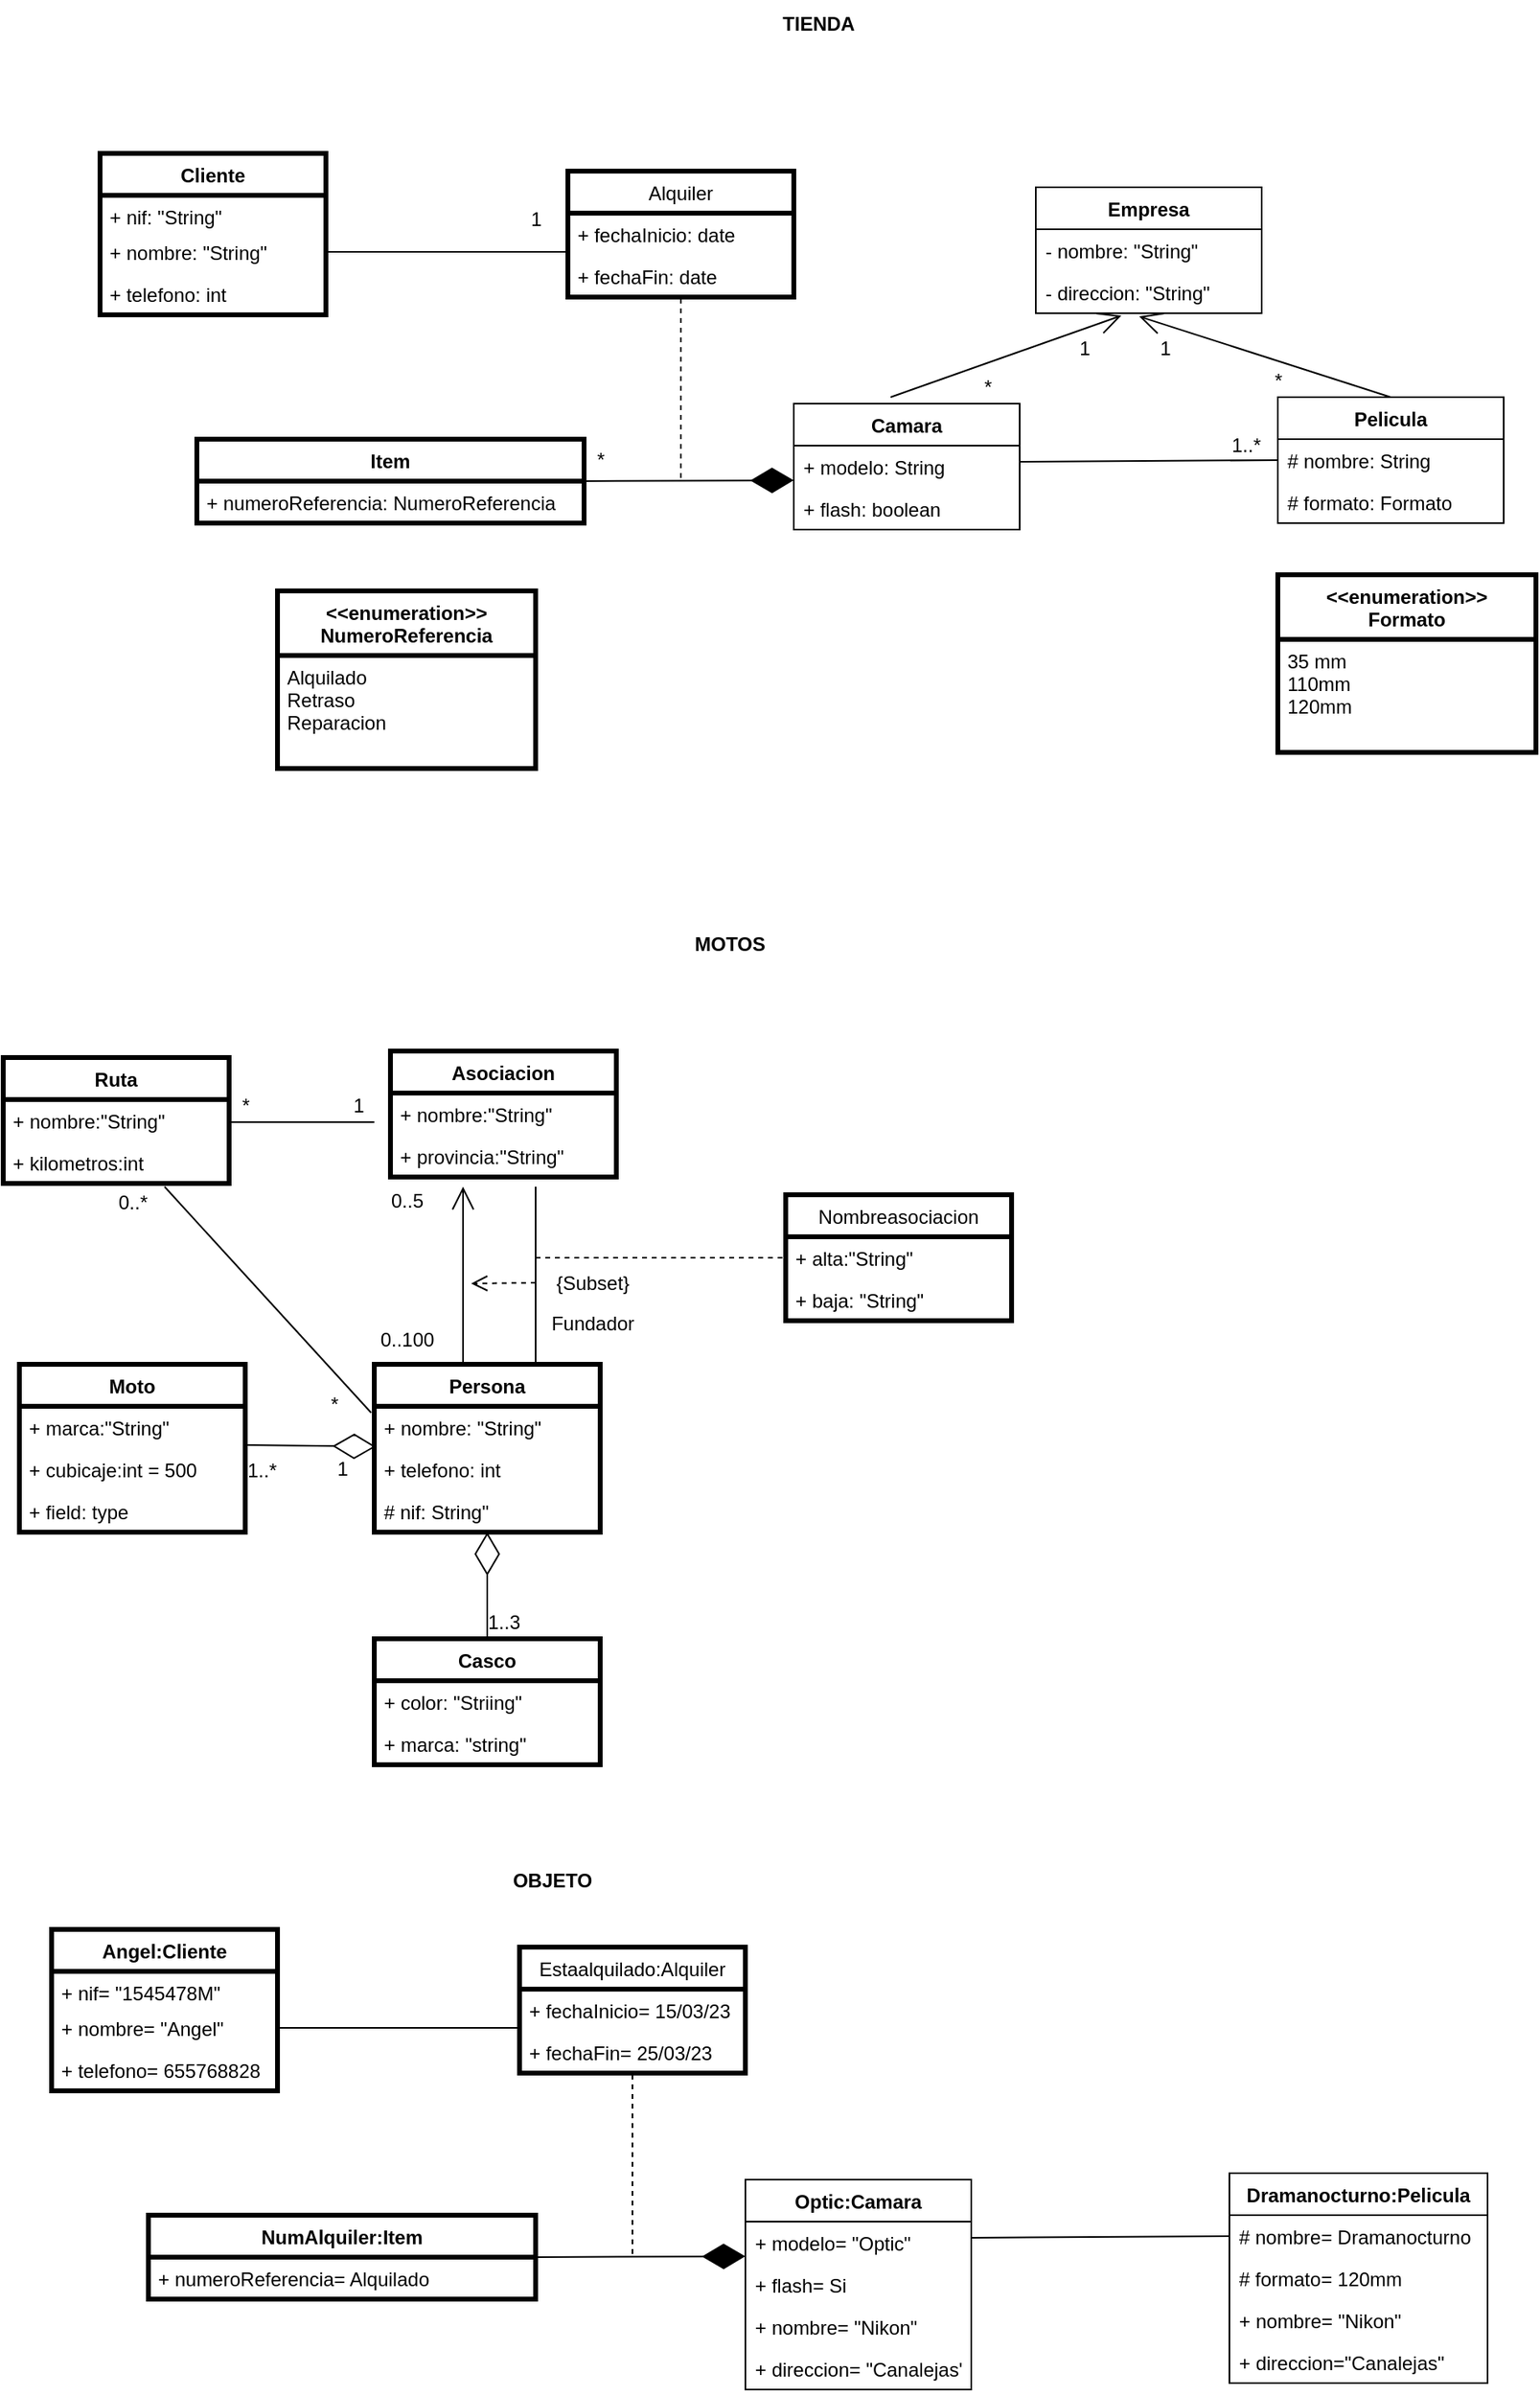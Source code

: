 <mxfile version="20.8.23" type="device"><diagram name="Página-1" id="hZnWhpobPhGBbrG2MA9r"><mxGraphModel dx="1081" dy="771" grid="1" gridSize="10" guides="1" tooltips="1" connect="1" arrows="1" fold="1" page="1" pageScale="1" pageWidth="1654" pageHeight="2336" math="0" shadow="0"><root><mxCell id="0"/><mxCell id="1" parent="0"/><mxCell id="krcd-Qs5tw9FtMniM9kU-1" value="Camara" style="swimlane;fontStyle=1;childLayout=stackLayout;horizontal=1;startSize=26;fillColor=none;horizontalStack=0;resizeParent=1;resizeParentMax=0;resizeLast=0;collapsible=1;marginBottom=0;" vertex="1" parent="1"><mxGeometry x="500" y="285" width="140" height="78" as="geometry"/></mxCell><mxCell id="krcd-Qs5tw9FtMniM9kU-2" value="+ modelo: String" style="text;strokeColor=none;fillColor=none;align=left;verticalAlign=top;spacingLeft=4;spacingRight=4;overflow=hidden;rotatable=0;points=[[0,0.5],[1,0.5]];portConstraint=eastwest;" vertex="1" parent="krcd-Qs5tw9FtMniM9kU-1"><mxGeometry y="26" width="140" height="26" as="geometry"/></mxCell><mxCell id="krcd-Qs5tw9FtMniM9kU-3" value="+ flash: boolean" style="text;strokeColor=none;fillColor=none;align=left;verticalAlign=top;spacingLeft=4;spacingRight=4;overflow=hidden;rotatable=0;points=[[0,0.5],[1,0.5]];portConstraint=eastwest;" vertex="1" parent="krcd-Qs5tw9FtMniM9kU-1"><mxGeometry y="52" width="140" height="26" as="geometry"/></mxCell><mxCell id="krcd-Qs5tw9FtMniM9kU-27" value="" style="endArrow=open;endFill=1;endSize=12;html=1;rounded=0;entryX=0.45;entryY=1.212;entryDx=0;entryDy=0;entryPerimeter=0;" edge="1" parent="krcd-Qs5tw9FtMniM9kU-1"><mxGeometry width="160" relative="1" as="geometry"><mxPoint x="60" y="-4" as="sourcePoint"/><mxPoint x="203" y="-54.488" as="targetPoint"/></mxGeometry></mxCell><mxCell id="krcd-Qs5tw9FtMniM9kU-5" value="Empresa" style="swimlane;fontStyle=1;childLayout=stackLayout;horizontal=1;startSize=26;fillColor=none;horizontalStack=0;resizeParent=1;resizeParentMax=0;resizeLast=0;collapsible=1;marginBottom=0;" vertex="1" parent="1"><mxGeometry x="650" y="151" width="140" height="78" as="geometry"/></mxCell><mxCell id="krcd-Qs5tw9FtMniM9kU-6" value="- nombre: &quot;String&quot;" style="text;strokeColor=none;fillColor=none;align=left;verticalAlign=top;spacingLeft=4;spacingRight=4;overflow=hidden;rotatable=0;points=[[0,0.5],[1,0.5]];portConstraint=eastwest;" vertex="1" parent="krcd-Qs5tw9FtMniM9kU-5"><mxGeometry y="26" width="140" height="26" as="geometry"/></mxCell><mxCell id="krcd-Qs5tw9FtMniM9kU-7" value="- direccion: &quot;String&quot;" style="text;strokeColor=none;fillColor=none;align=left;verticalAlign=top;spacingLeft=4;spacingRight=4;overflow=hidden;rotatable=0;points=[[0,0.5],[1,0.5]];portConstraint=eastwest;" vertex="1" parent="krcd-Qs5tw9FtMniM9kU-5"><mxGeometry y="52" width="140" height="26" as="geometry"/></mxCell><mxCell id="krcd-Qs5tw9FtMniM9kU-9" value="Pelicula" style="swimlane;fontStyle=1;childLayout=stackLayout;horizontal=1;startSize=26;fillColor=none;horizontalStack=0;resizeParent=1;resizeParentMax=0;resizeLast=0;collapsible=1;marginBottom=0;" vertex="1" parent="1"><mxGeometry x="800" y="281" width="140" height="78" as="geometry"/></mxCell><mxCell id="krcd-Qs5tw9FtMniM9kU-32" value="" style="endArrow=open;endFill=1;endSize=12;html=1;rounded=0;entryX=0.529;entryY=1.231;entryDx=0;entryDy=0;entryPerimeter=0;" edge="1" parent="krcd-Qs5tw9FtMniM9kU-9"><mxGeometry width="160" relative="1" as="geometry"><mxPoint x="70" as="sourcePoint"/><mxPoint x="-85.94" y="-49.994" as="targetPoint"/></mxGeometry></mxCell><mxCell id="krcd-Qs5tw9FtMniM9kU-10" value="# nombre: String" style="text;strokeColor=none;fillColor=none;align=left;verticalAlign=top;spacingLeft=4;spacingRight=4;overflow=hidden;rotatable=0;points=[[0,0.5],[1,0.5]];portConstraint=eastwest;" vertex="1" parent="krcd-Qs5tw9FtMniM9kU-9"><mxGeometry y="26" width="140" height="26" as="geometry"/></mxCell><mxCell id="krcd-Qs5tw9FtMniM9kU-11" value="# formato: Formato" style="text;strokeColor=none;fillColor=none;align=left;verticalAlign=top;spacingLeft=4;spacingRight=4;overflow=hidden;rotatable=0;points=[[0,0.5],[1,0.5]];portConstraint=eastwest;" vertex="1" parent="krcd-Qs5tw9FtMniM9kU-9"><mxGeometry y="52" width="140" height="26" as="geometry"/></mxCell><mxCell id="krcd-Qs5tw9FtMniM9kU-13" value="" style="endArrow=none;html=1;rounded=0;entryX=0;entryY=0.5;entryDx=0;entryDy=0;" edge="1" parent="1" target="krcd-Qs5tw9FtMniM9kU-10"><mxGeometry width="50" height="50" relative="1" as="geometry"><mxPoint x="640" y="321" as="sourcePoint"/><mxPoint x="690" y="271" as="targetPoint"/></mxGeometry></mxCell><mxCell id="krcd-Qs5tw9FtMniM9kU-14" value="1..*" style="text;html=1;align=center;verticalAlign=middle;resizable=0;points=[];autosize=1;strokeColor=none;fillColor=none;strokeWidth=3;" vertex="1" parent="1"><mxGeometry x="760" y="296" width="40" height="30" as="geometry"/></mxCell><mxCell id="krcd-Qs5tw9FtMniM9kU-23" value="&lt;&lt;enumeration&gt;&gt;&#10;Formato" style="swimlane;fontStyle=1;align=center;verticalAlign=top;childLayout=stackLayout;horizontal=1;startSize=40;horizontalStack=0;resizeParent=1;resizeParentMax=0;resizeLast=0;collapsible=1;marginBottom=0;strokeWidth=3;" vertex="1" parent="1"><mxGeometry x="800" y="391" width="160" height="110" as="geometry"/></mxCell><mxCell id="krcd-Qs5tw9FtMniM9kU-24" value="35 mm&#10;110mm&#10;120mm" style="text;strokeColor=none;fillColor=none;align=left;verticalAlign=top;spacingLeft=4;spacingRight=4;overflow=hidden;rotatable=0;points=[[0,0.5],[1,0.5]];portConstraint=eastwest;" vertex="1" parent="krcd-Qs5tw9FtMniM9kU-23"><mxGeometry y="40" width="160" height="70" as="geometry"/></mxCell><mxCell id="krcd-Qs5tw9FtMniM9kU-33" value="*" style="text;html=1;align=center;verticalAlign=middle;resizable=0;points=[];autosize=1;strokeColor=none;fillColor=none;" vertex="1" parent="1"><mxGeometry x="605" y="260" width="30" height="30" as="geometry"/></mxCell><mxCell id="krcd-Qs5tw9FtMniM9kU-34" value="*" style="text;html=1;align=center;verticalAlign=middle;resizable=0;points=[];autosize=1;strokeColor=none;fillColor=none;" vertex="1" parent="1"><mxGeometry x="785" y="256" width="30" height="30" as="geometry"/></mxCell><mxCell id="krcd-Qs5tw9FtMniM9kU-53" value="&lt;&lt;enumeration&gt;&gt;&#10;NumeroReferencia" style="swimlane;fontStyle=1;align=center;verticalAlign=top;childLayout=stackLayout;horizontal=1;startSize=40;horizontalStack=0;resizeParent=1;resizeParentMax=0;resizeLast=0;collapsible=1;marginBottom=0;strokeWidth=3;" vertex="1" parent="1"><mxGeometry x="180" y="401" width="160" height="110" as="geometry"/></mxCell><mxCell id="krcd-Qs5tw9FtMniM9kU-54" value="Alquilado&#10;Retraso&#10;Reparacion" style="text;strokeColor=none;fillColor=none;align=left;verticalAlign=top;spacingLeft=4;spacingRight=4;overflow=hidden;rotatable=0;points=[[0,0.5],[1,0.5]];portConstraint=eastwest;" vertex="1" parent="krcd-Qs5tw9FtMniM9kU-53"><mxGeometry y="40" width="160" height="70" as="geometry"/></mxCell><mxCell id="krcd-Qs5tw9FtMniM9kU-59" value="Cliente" style="swimlane;fontStyle=1;childLayout=stackLayout;horizontal=1;startSize=26;fillColor=none;horizontalStack=0;resizeParent=1;resizeParentMax=0;resizeLast=0;collapsible=1;marginBottom=0;strokeWidth=3;" vertex="1" parent="1"><mxGeometry x="70" y="130" width="140" height="100" as="geometry"/></mxCell><mxCell id="krcd-Qs5tw9FtMniM9kU-60" value="+ nif: &quot;String&quot;" style="text;strokeColor=none;fillColor=none;align=left;verticalAlign=top;spacingLeft=4;spacingRight=4;overflow=hidden;rotatable=0;points=[[0,0.5],[1,0.5]];portConstraint=eastwest;" vertex="1" parent="krcd-Qs5tw9FtMniM9kU-59"><mxGeometry y="26" width="140" height="22" as="geometry"/></mxCell><mxCell id="krcd-Qs5tw9FtMniM9kU-61" value="+ nombre: &quot;String&quot;" style="text;strokeColor=none;fillColor=none;align=left;verticalAlign=top;spacingLeft=4;spacingRight=4;overflow=hidden;rotatable=0;points=[[0,0.5],[1,0.5]];portConstraint=eastwest;" vertex="1" parent="krcd-Qs5tw9FtMniM9kU-59"><mxGeometry y="48" width="140" height="26" as="geometry"/></mxCell><mxCell id="krcd-Qs5tw9FtMniM9kU-62" value="+ telefono: int" style="text;strokeColor=none;fillColor=none;align=left;verticalAlign=top;spacingLeft=4;spacingRight=4;overflow=hidden;rotatable=0;points=[[0,0.5],[1,0.5]];portConstraint=eastwest;" vertex="1" parent="krcd-Qs5tw9FtMniM9kU-59"><mxGeometry y="74" width="140" height="26" as="geometry"/></mxCell><mxCell id="krcd-Qs5tw9FtMniM9kU-66" value="Alquiler" style="swimlane;fontStyle=0;childLayout=stackLayout;horizontal=1;startSize=26;fillColor=none;horizontalStack=0;resizeParent=1;resizeParentMax=0;resizeLast=0;collapsible=1;marginBottom=0;strokeWidth=3;" vertex="1" parent="1"><mxGeometry x="360" y="141" width="140" height="78" as="geometry"/></mxCell><mxCell id="krcd-Qs5tw9FtMniM9kU-67" value="+ fechaInicio: date" style="text;strokeColor=none;fillColor=none;align=left;verticalAlign=top;spacingLeft=4;spacingRight=4;overflow=hidden;rotatable=0;points=[[0,0.5],[1,0.5]];portConstraint=eastwest;" vertex="1" parent="krcd-Qs5tw9FtMniM9kU-66"><mxGeometry y="26" width="140" height="26" as="geometry"/></mxCell><mxCell id="krcd-Qs5tw9FtMniM9kU-68" value="+ fechaFin: date" style="text;strokeColor=none;fillColor=none;align=left;verticalAlign=top;spacingLeft=4;spacingRight=4;overflow=hidden;rotatable=0;points=[[0,0.5],[1,0.5]];portConstraint=eastwest;" vertex="1" parent="krcd-Qs5tw9FtMniM9kU-66"><mxGeometry y="52" width="140" height="26" as="geometry"/></mxCell><mxCell id="krcd-Qs5tw9FtMniM9kU-70" value="" style="endArrow=none;dashed=1;html=1;rounded=0;entryX=0.5;entryY=1;entryDx=0;entryDy=0;" edge="1" parent="1" target="krcd-Qs5tw9FtMniM9kU-66"><mxGeometry width="50" height="50" relative="1" as="geometry"><mxPoint x="430" y="331" as="sourcePoint"/><mxPoint x="450" y="241" as="targetPoint"/></mxGeometry></mxCell><mxCell id="krcd-Qs5tw9FtMniM9kU-71" value="" style="endArrow=none;html=1;rounded=0;" edge="1" parent="1"><mxGeometry width="50" height="50" relative="1" as="geometry"><mxPoint x="210" y="191" as="sourcePoint"/><mxPoint x="360" y="191" as="targetPoint"/></mxGeometry></mxCell><mxCell id="krcd-Qs5tw9FtMniM9kU-72" value="1" style="text;html=1;align=center;verticalAlign=middle;resizable=0;points=[];autosize=1;strokeColor=none;fillColor=none;" vertex="1" parent="1"><mxGeometry x="325" y="156" width="30" height="30" as="geometry"/></mxCell><mxCell id="krcd-Qs5tw9FtMniM9kU-73" value="1" style="text;html=1;align=center;verticalAlign=middle;resizable=0;points=[];autosize=1;strokeColor=none;fillColor=none;" vertex="1" parent="1"><mxGeometry x="665" y="236" width="30" height="30" as="geometry"/></mxCell><mxCell id="krcd-Qs5tw9FtMniM9kU-74" value="1" style="text;html=1;align=center;verticalAlign=middle;resizable=0;points=[];autosize=1;strokeColor=none;fillColor=none;" vertex="1" parent="1"><mxGeometry x="715" y="236" width="30" height="30" as="geometry"/></mxCell><mxCell id="krcd-Qs5tw9FtMniM9kU-77" value="Item" style="swimlane;fontStyle=1;childLayout=stackLayout;horizontal=1;startSize=26;fillColor=none;horizontalStack=0;resizeParent=1;resizeParentMax=0;resizeLast=0;collapsible=1;marginBottom=0;strokeWidth=3;" vertex="1" parent="1"><mxGeometry x="130" y="307" width="240" height="52" as="geometry"/></mxCell><mxCell id="krcd-Qs5tw9FtMniM9kU-78" value="+ numeroReferencia: NumeroReferencia" style="text;strokeColor=none;fillColor=none;align=left;verticalAlign=top;spacingLeft=4;spacingRight=4;overflow=hidden;rotatable=0;points=[[0,0.5],[1,0.5]];portConstraint=eastwest;" vertex="1" parent="krcd-Qs5tw9FtMniM9kU-77"><mxGeometry y="26" width="240" height="26" as="geometry"/></mxCell><mxCell id="krcd-Qs5tw9FtMniM9kU-81" value="" style="endArrow=diamondThin;endFill=1;endSize=24;html=1;rounded=0;" edge="1" parent="1"><mxGeometry width="160" relative="1" as="geometry"><mxPoint x="370" y="333" as="sourcePoint"/><mxPoint x="500" y="332.5" as="targetPoint"/></mxGeometry></mxCell><mxCell id="krcd-Qs5tw9FtMniM9kU-82" value="&lt;b&gt;TIENDA&lt;/b&gt;" style="text;html=1;align=center;verticalAlign=middle;resizable=0;points=[];autosize=1;strokeColor=none;fillColor=none;" vertex="1" parent="1"><mxGeometry x="480" y="35" width="70" height="30" as="geometry"/></mxCell><mxCell id="krcd-Qs5tw9FtMniM9kU-83" value="&lt;b&gt;MOTOS&lt;/b&gt;" style="text;html=1;align=center;verticalAlign=middle;resizable=0;points=[];autosize=1;strokeColor=none;fillColor=none;" vertex="1" parent="1"><mxGeometry x="425" y="605" width="70" height="30" as="geometry"/></mxCell><mxCell id="krcd-Qs5tw9FtMniM9kU-84" value="Persona" style="swimlane;fontStyle=1;childLayout=stackLayout;horizontal=1;startSize=26;fillColor=none;horizontalStack=0;resizeParent=1;resizeParentMax=0;resizeLast=0;collapsible=1;marginBottom=0;strokeWidth=3;" vertex="1" parent="1"><mxGeometry x="240" y="880" width="140" height="104" as="geometry"/></mxCell><mxCell id="krcd-Qs5tw9FtMniM9kU-85" value="+ nombre: &quot;String&quot;" style="text;strokeColor=none;fillColor=none;align=left;verticalAlign=top;spacingLeft=4;spacingRight=4;overflow=hidden;rotatable=0;points=[[0,0.5],[1,0.5]];portConstraint=eastwest;" vertex="1" parent="krcd-Qs5tw9FtMniM9kU-84"><mxGeometry y="26" width="140" height="26" as="geometry"/></mxCell><mxCell id="krcd-Qs5tw9FtMniM9kU-86" value="+ telefono: int" style="text;strokeColor=none;fillColor=none;align=left;verticalAlign=top;spacingLeft=4;spacingRight=4;overflow=hidden;rotatable=0;points=[[0,0.5],[1,0.5]];portConstraint=eastwest;" vertex="1" parent="krcd-Qs5tw9FtMniM9kU-84"><mxGeometry y="52" width="140" height="26" as="geometry"/></mxCell><mxCell id="krcd-Qs5tw9FtMniM9kU-87" value="# nif: String&quot;" style="text;strokeColor=none;fillColor=none;align=left;verticalAlign=top;spacingLeft=4;spacingRight=4;overflow=hidden;rotatable=0;points=[[0,0.5],[1,0.5]];portConstraint=eastwest;" vertex="1" parent="krcd-Qs5tw9FtMniM9kU-84"><mxGeometry y="78" width="140" height="26" as="geometry"/></mxCell><mxCell id="krcd-Qs5tw9FtMniM9kU-88" value="Asociacion" style="swimlane;fontStyle=1;childLayout=stackLayout;horizontal=1;startSize=26;fillColor=none;horizontalStack=0;resizeParent=1;resizeParentMax=0;resizeLast=0;collapsible=1;marginBottom=0;strokeWidth=3;" vertex="1" parent="1"><mxGeometry x="250" y="686" width="140" height="78" as="geometry"/></mxCell><mxCell id="krcd-Qs5tw9FtMniM9kU-89" value="+ nombre:&quot;String&quot;" style="text;strokeColor=none;fillColor=none;align=left;verticalAlign=top;spacingLeft=4;spacingRight=4;overflow=hidden;rotatable=0;points=[[0,0.5],[1,0.5]];portConstraint=eastwest;" vertex="1" parent="krcd-Qs5tw9FtMniM9kU-88"><mxGeometry y="26" width="140" height="26" as="geometry"/></mxCell><mxCell id="krcd-Qs5tw9FtMniM9kU-90" value="+ provincia:&quot;String&quot;" style="text;strokeColor=none;fillColor=none;align=left;verticalAlign=top;spacingLeft=4;spacingRight=4;overflow=hidden;rotatable=0;points=[[0,0.5],[1,0.5]];portConstraint=eastwest;" vertex="1" parent="krcd-Qs5tw9FtMniM9kU-88"><mxGeometry y="52" width="140" height="26" as="geometry"/></mxCell><mxCell id="krcd-Qs5tw9FtMniM9kU-93" value="0..5" style="text;html=1;align=center;verticalAlign=middle;resizable=0;points=[];autosize=1;strokeColor=none;fillColor=none;" vertex="1" parent="1"><mxGeometry x="240" y="764" width="40" height="30" as="geometry"/></mxCell><mxCell id="krcd-Qs5tw9FtMniM9kU-94" value="0..100" style="text;html=1;align=center;verticalAlign=middle;resizable=0;points=[];autosize=1;strokeColor=none;fillColor=none;" vertex="1" parent="1"><mxGeometry x="230" y="850" width="60" height="30" as="geometry"/></mxCell><mxCell id="krcd-Qs5tw9FtMniM9kU-95" value="" style="endArrow=none;html=1;rounded=0;" edge="1" parent="1"><mxGeometry width="50" height="50" relative="1" as="geometry"><mxPoint x="340" y="880" as="sourcePoint"/><mxPoint x="340" y="770" as="targetPoint"/></mxGeometry></mxCell><mxCell id="krcd-Qs5tw9FtMniM9kU-96" value="{Subset}" style="text;html=1;align=center;verticalAlign=middle;resizable=0;points=[];autosize=1;strokeColor=none;fillColor=none;" vertex="1" parent="1"><mxGeometry x="340" y="815" width="70" height="30" as="geometry"/></mxCell><mxCell id="krcd-Qs5tw9FtMniM9kU-97" value="Fundador" style="text;html=1;align=center;verticalAlign=middle;resizable=0;points=[];autosize=1;strokeColor=none;fillColor=none;" vertex="1" parent="1"><mxGeometry x="340" y="840" width="70" height="30" as="geometry"/></mxCell><mxCell id="krcd-Qs5tw9FtMniM9kU-99" value="" style="html=1;verticalAlign=bottom;endArrow=open;dashed=1;endSize=8;edgeStyle=elbowEdgeStyle;elbow=vertical;curved=0;rounded=0;" edge="1" parent="1"><mxGeometry relative="1" as="geometry"><mxPoint x="340" y="829.5" as="sourcePoint"/><mxPoint x="300" y="830" as="targetPoint"/></mxGeometry></mxCell><mxCell id="krcd-Qs5tw9FtMniM9kU-100" value="" style="endArrow=open;endFill=1;endSize=12;html=1;rounded=0;" edge="1" parent="1"><mxGeometry width="160" relative="1" as="geometry"><mxPoint x="295" y="880" as="sourcePoint"/><mxPoint x="295" y="770" as="targetPoint"/></mxGeometry></mxCell><mxCell id="krcd-Qs5tw9FtMniM9kU-101" value="Casco" style="swimlane;fontStyle=1;childLayout=stackLayout;horizontal=1;startSize=26;fillColor=none;horizontalStack=0;resizeParent=1;resizeParentMax=0;resizeLast=0;collapsible=1;marginBottom=0;strokeWidth=3;" vertex="1" parent="1"><mxGeometry x="240" y="1050" width="140" height="78" as="geometry"/></mxCell><mxCell id="krcd-Qs5tw9FtMniM9kU-105" value="" style="endArrow=diamondThin;endFill=0;endSize=24;html=1;rounded=0;entryX=0.5;entryY=1;entryDx=0;entryDy=0;" edge="1" parent="krcd-Qs5tw9FtMniM9kU-101" target="krcd-Qs5tw9FtMniM9kU-84"><mxGeometry width="160" relative="1" as="geometry"><mxPoint x="70" as="sourcePoint"/><mxPoint x="230" as="targetPoint"/></mxGeometry></mxCell><mxCell id="krcd-Qs5tw9FtMniM9kU-102" value="+ color: &quot;Striing&quot;" style="text;strokeColor=none;fillColor=none;align=left;verticalAlign=top;spacingLeft=4;spacingRight=4;overflow=hidden;rotatable=0;points=[[0,0.5],[1,0.5]];portConstraint=eastwest;" vertex="1" parent="krcd-Qs5tw9FtMniM9kU-101"><mxGeometry y="26" width="140" height="26" as="geometry"/></mxCell><mxCell id="krcd-Qs5tw9FtMniM9kU-103" value="+ marca: &quot;string&quot;" style="text;strokeColor=none;fillColor=none;align=left;verticalAlign=top;spacingLeft=4;spacingRight=4;overflow=hidden;rotatable=0;points=[[0,0.5],[1,0.5]];portConstraint=eastwest;" vertex="1" parent="krcd-Qs5tw9FtMniM9kU-101"><mxGeometry y="52" width="140" height="26" as="geometry"/></mxCell><mxCell id="krcd-Qs5tw9FtMniM9kU-106" value="1..3" style="text;html=1;align=center;verticalAlign=middle;resizable=0;points=[];autosize=1;strokeColor=none;fillColor=none;" vertex="1" parent="1"><mxGeometry x="300" y="1025" width="40" height="30" as="geometry"/></mxCell><mxCell id="krcd-Qs5tw9FtMniM9kU-107" value="Moto" style="swimlane;fontStyle=1;childLayout=stackLayout;horizontal=1;startSize=26;fillColor=none;horizontalStack=0;resizeParent=1;resizeParentMax=0;resizeLast=0;collapsible=1;marginBottom=0;strokeWidth=3;" vertex="1" parent="1"><mxGeometry x="20" y="880" width="140" height="104" as="geometry"/></mxCell><mxCell id="krcd-Qs5tw9FtMniM9kU-108" value="+ marca:&quot;String&quot;" style="text;strokeColor=none;fillColor=none;align=left;verticalAlign=top;spacingLeft=4;spacingRight=4;overflow=hidden;rotatable=0;points=[[0,0.5],[1,0.5]];portConstraint=eastwest;" vertex="1" parent="krcd-Qs5tw9FtMniM9kU-107"><mxGeometry y="26" width="140" height="26" as="geometry"/></mxCell><mxCell id="krcd-Qs5tw9FtMniM9kU-109" value="+ cubicaje:int = 500" style="text;strokeColor=none;fillColor=none;align=left;verticalAlign=top;spacingLeft=4;spacingRight=4;overflow=hidden;rotatable=0;points=[[0,0.5],[1,0.5]];portConstraint=eastwest;" vertex="1" parent="krcd-Qs5tw9FtMniM9kU-107"><mxGeometry y="52" width="140" height="26" as="geometry"/></mxCell><mxCell id="krcd-Qs5tw9FtMniM9kU-110" value="+ field: type" style="text;strokeColor=none;fillColor=none;align=left;verticalAlign=top;spacingLeft=4;spacingRight=4;overflow=hidden;rotatable=0;points=[[0,0.5],[1,0.5]];portConstraint=eastwest;" vertex="1" parent="krcd-Qs5tw9FtMniM9kU-107"><mxGeometry y="78" width="140" height="26" as="geometry"/></mxCell><mxCell id="krcd-Qs5tw9FtMniM9kU-111" value="" style="endArrow=diamondThin;endFill=0;endSize=24;html=1;rounded=0;entryX=0.007;entryY=-0.038;entryDx=0;entryDy=0;entryPerimeter=0;" edge="1" parent="1" target="krcd-Qs5tw9FtMniM9kU-86"><mxGeometry width="160" relative="1" as="geometry"><mxPoint x="160" y="930" as="sourcePoint"/><mxPoint x="320" y="930" as="targetPoint"/></mxGeometry></mxCell><mxCell id="krcd-Qs5tw9FtMniM9kU-112" value="1..*" style="text;html=1;align=center;verticalAlign=middle;resizable=0;points=[];autosize=1;strokeColor=none;fillColor=none;" vertex="1" parent="1"><mxGeometry x="150" y="931" width="40" height="30" as="geometry"/></mxCell><mxCell id="krcd-Qs5tw9FtMniM9kU-113" value="1" style="text;html=1;align=center;verticalAlign=middle;resizable=0;points=[];autosize=1;strokeColor=none;fillColor=none;" vertex="1" parent="1"><mxGeometry x="205" y="930" width="30" height="30" as="geometry"/></mxCell><mxCell id="krcd-Qs5tw9FtMniM9kU-114" value="Ruta" style="swimlane;fontStyle=1;childLayout=stackLayout;horizontal=1;startSize=26;fillColor=none;horizontalStack=0;resizeParent=1;resizeParentMax=0;resizeLast=0;collapsible=1;marginBottom=0;strokeWidth=3;" vertex="1" parent="1"><mxGeometry x="10" y="690" width="140" height="78" as="geometry"/></mxCell><mxCell id="krcd-Qs5tw9FtMniM9kU-115" value="+ nombre:&quot;String&quot;" style="text;strokeColor=none;fillColor=none;align=left;verticalAlign=top;spacingLeft=4;spacingRight=4;overflow=hidden;rotatable=0;points=[[0,0.5],[1,0.5]];portConstraint=eastwest;" vertex="1" parent="krcd-Qs5tw9FtMniM9kU-114"><mxGeometry y="26" width="140" height="26" as="geometry"/></mxCell><mxCell id="krcd-Qs5tw9FtMniM9kU-116" value="+ kilometros:int" style="text;strokeColor=none;fillColor=none;align=left;verticalAlign=top;spacingLeft=4;spacingRight=4;overflow=hidden;rotatable=0;points=[[0,0.5],[1,0.5]];portConstraint=eastwest;" vertex="1" parent="krcd-Qs5tw9FtMniM9kU-114"><mxGeometry y="52" width="140" height="26" as="geometry"/></mxCell><mxCell id="krcd-Qs5tw9FtMniM9kU-118" value="" style="endArrow=none;html=1;rounded=0;" edge="1" parent="1"><mxGeometry width="50" height="50" relative="1" as="geometry"><mxPoint x="150" y="730" as="sourcePoint"/><mxPoint x="240" y="730" as="targetPoint"/></mxGeometry></mxCell><mxCell id="krcd-Qs5tw9FtMniM9kU-119" value="*" style="text;html=1;align=center;verticalAlign=middle;resizable=0;points=[];autosize=1;strokeColor=none;fillColor=none;" vertex="1" parent="1"><mxGeometry x="145" y="705" width="30" height="30" as="geometry"/></mxCell><mxCell id="krcd-Qs5tw9FtMniM9kU-120" value="1" style="text;html=1;align=center;verticalAlign=middle;resizable=0;points=[];autosize=1;strokeColor=none;fillColor=none;" vertex="1" parent="1"><mxGeometry x="215" y="705" width="30" height="30" as="geometry"/></mxCell><mxCell id="krcd-Qs5tw9FtMniM9kU-121" value="" style="endArrow=none;html=1;rounded=0;exitX=-0.014;exitY=0.154;exitDx=0;exitDy=0;exitPerimeter=0;" edge="1" parent="1" source="krcd-Qs5tw9FtMniM9kU-85"><mxGeometry width="50" height="50" relative="1" as="geometry"><mxPoint x="60" y="820" as="sourcePoint"/><mxPoint x="110" y="770" as="targetPoint"/></mxGeometry></mxCell><mxCell id="krcd-Qs5tw9FtMniM9kU-122" value="*" style="text;html=1;align=center;verticalAlign=middle;resizable=0;points=[];autosize=1;strokeColor=none;fillColor=none;" vertex="1" parent="1"><mxGeometry x="200" y="890" width="30" height="30" as="geometry"/></mxCell><mxCell id="krcd-Qs5tw9FtMniM9kU-123" value="0..*" style="text;html=1;align=center;verticalAlign=middle;resizable=0;points=[];autosize=1;strokeColor=none;fillColor=none;" vertex="1" parent="1"><mxGeometry x="70" y="765" width="40" height="30" as="geometry"/></mxCell><mxCell id="krcd-Qs5tw9FtMniM9kU-124" value="Nombreasociacion" style="swimlane;fontStyle=0;childLayout=stackLayout;horizontal=1;startSize=26;fillColor=none;horizontalStack=0;resizeParent=1;resizeParentMax=0;resizeLast=0;collapsible=1;marginBottom=0;strokeWidth=3;" vertex="1" parent="1"><mxGeometry x="495" y="775" width="140" height="78" as="geometry"/></mxCell><mxCell id="krcd-Qs5tw9FtMniM9kU-125" value="+ alta:&quot;String&quot;" style="text;strokeColor=none;fillColor=none;align=left;verticalAlign=top;spacingLeft=4;spacingRight=4;overflow=hidden;rotatable=0;points=[[0,0.5],[1,0.5]];portConstraint=eastwest;" vertex="1" parent="krcd-Qs5tw9FtMniM9kU-124"><mxGeometry y="26" width="140" height="26" as="geometry"/></mxCell><mxCell id="krcd-Qs5tw9FtMniM9kU-126" value="+ baja: &quot;String&quot;" style="text;strokeColor=none;fillColor=none;align=left;verticalAlign=top;spacingLeft=4;spacingRight=4;overflow=hidden;rotatable=0;points=[[0,0.5],[1,0.5]];portConstraint=eastwest;" vertex="1" parent="krcd-Qs5tw9FtMniM9kU-124"><mxGeometry y="52" width="140" height="26" as="geometry"/></mxCell><mxCell id="krcd-Qs5tw9FtMniM9kU-128" value="" style="endArrow=none;dashed=1;html=1;rounded=0;entryX=0;entryY=0.5;entryDx=0;entryDy=0;" edge="1" parent="1" target="krcd-Qs5tw9FtMniM9kU-124"><mxGeometry width="50" height="50" relative="1" as="geometry"><mxPoint x="340" y="814" as="sourcePoint"/><mxPoint x="390" y="770" as="targetPoint"/></mxGeometry></mxCell><mxCell id="krcd-Qs5tw9FtMniM9kU-129" value="&lt;b&gt;OBJETO&lt;/b&gt;" style="text;html=1;align=center;verticalAlign=middle;resizable=0;points=[];autosize=1;strokeColor=none;fillColor=none;" vertex="1" parent="1"><mxGeometry x="315" y="1185" width="70" height="30" as="geometry"/></mxCell><mxCell id="krcd-Qs5tw9FtMniM9kU-164" value="Optic:Camara" style="swimlane;fontStyle=1;childLayout=stackLayout;horizontal=1;startSize=26;fillColor=none;horizontalStack=0;resizeParent=1;resizeParentMax=0;resizeLast=0;collapsible=1;marginBottom=0;" vertex="1" parent="1"><mxGeometry x="470" y="1385" width="140" height="130" as="geometry"/></mxCell><mxCell id="krcd-Qs5tw9FtMniM9kU-165" value="+ modelo= &quot;Optic&quot;" style="text;strokeColor=none;fillColor=none;align=left;verticalAlign=top;spacingLeft=4;spacingRight=4;overflow=hidden;rotatable=0;points=[[0,0.5],[1,0.5]];portConstraint=eastwest;" vertex="1" parent="krcd-Qs5tw9FtMniM9kU-164"><mxGeometry y="26" width="140" height="26" as="geometry"/></mxCell><mxCell id="krcd-Qs5tw9FtMniM9kU-166" value="+ flash= Si" style="text;strokeColor=none;fillColor=none;align=left;verticalAlign=top;spacingLeft=4;spacingRight=4;overflow=hidden;rotatable=0;points=[[0,0.5],[1,0.5]];portConstraint=eastwest;" vertex="1" parent="krcd-Qs5tw9FtMniM9kU-164"><mxGeometry y="52" width="140" height="26" as="geometry"/></mxCell><mxCell id="krcd-Qs5tw9FtMniM9kU-198" value="+ nombre= &quot;Nikon&quot;" style="text;strokeColor=none;fillColor=none;align=left;verticalAlign=top;spacingLeft=4;spacingRight=4;overflow=hidden;rotatable=0;points=[[0,0.5],[1,0.5]];portConstraint=eastwest;" vertex="1" parent="krcd-Qs5tw9FtMniM9kU-164"><mxGeometry y="78" width="140" height="26" as="geometry"/></mxCell><mxCell id="krcd-Qs5tw9FtMniM9kU-199" value="+ direccion= &quot;Canalejas&quot;" style="text;strokeColor=none;fillColor=none;align=left;verticalAlign=top;spacingLeft=4;spacingRight=4;overflow=hidden;rotatable=0;points=[[0,0.5],[1,0.5]];portConstraint=eastwest;" vertex="1" parent="krcd-Qs5tw9FtMniM9kU-164"><mxGeometry y="104" width="140" height="26" as="geometry"/></mxCell><mxCell id="krcd-Qs5tw9FtMniM9kU-171" value="Dramanocturno:Pelicula" style="swimlane;fontStyle=1;childLayout=stackLayout;horizontal=1;startSize=26;fillColor=none;horizontalStack=0;resizeParent=1;resizeParentMax=0;resizeLast=0;collapsible=1;marginBottom=0;" vertex="1" parent="1"><mxGeometry x="770" y="1381" width="160" height="130" as="geometry"/></mxCell><mxCell id="krcd-Qs5tw9FtMniM9kU-173" value="# nombre= Dramanocturno" style="text;strokeColor=none;fillColor=none;align=left;verticalAlign=top;spacingLeft=4;spacingRight=4;overflow=hidden;rotatable=0;points=[[0,0.5],[1,0.5]];portConstraint=eastwest;" vertex="1" parent="krcd-Qs5tw9FtMniM9kU-171"><mxGeometry y="26" width="160" height="26" as="geometry"/></mxCell><mxCell id="krcd-Qs5tw9FtMniM9kU-174" value="# formato= 120mm" style="text;strokeColor=none;fillColor=none;align=left;verticalAlign=top;spacingLeft=4;spacingRight=4;overflow=hidden;rotatable=0;points=[[0,0.5],[1,0.5]];portConstraint=eastwest;" vertex="1" parent="krcd-Qs5tw9FtMniM9kU-171"><mxGeometry y="52" width="160" height="26" as="geometry"/></mxCell><mxCell id="krcd-Qs5tw9FtMniM9kU-200" value="+ nombre= &quot;Nikon&quot;" style="text;strokeColor=none;fillColor=none;align=left;verticalAlign=top;spacingLeft=4;spacingRight=4;overflow=hidden;rotatable=0;points=[[0,0.5],[1,0.5]];portConstraint=eastwest;" vertex="1" parent="krcd-Qs5tw9FtMniM9kU-171"><mxGeometry y="78" width="160" height="26" as="geometry"/></mxCell><mxCell id="krcd-Qs5tw9FtMniM9kU-201" value="+ direccion=&quot;Canalejas&quot;" style="text;strokeColor=none;fillColor=none;align=left;verticalAlign=top;spacingLeft=4;spacingRight=4;overflow=hidden;rotatable=0;points=[[0,0.5],[1,0.5]];portConstraint=eastwest;" vertex="1" parent="krcd-Qs5tw9FtMniM9kU-171"><mxGeometry y="104" width="160" height="26" as="geometry"/></mxCell><mxCell id="krcd-Qs5tw9FtMniM9kU-175" value="" style="endArrow=none;html=1;rounded=0;entryX=0;entryY=0.5;entryDx=0;entryDy=0;" edge="1" parent="1" target="krcd-Qs5tw9FtMniM9kU-173"><mxGeometry width="50" height="50" relative="1" as="geometry"><mxPoint x="610" y="1421" as="sourcePoint"/><mxPoint x="660" y="1371" as="targetPoint"/></mxGeometry></mxCell><mxCell id="krcd-Qs5tw9FtMniM9kU-183" value="Angel:Cliente" style="swimlane;fontStyle=1;childLayout=stackLayout;horizontal=1;startSize=26;fillColor=none;horizontalStack=0;resizeParent=1;resizeParentMax=0;resizeLast=0;collapsible=1;marginBottom=0;strokeWidth=3;" vertex="1" parent="1"><mxGeometry x="40" y="1230" width="140" height="100" as="geometry"/></mxCell><mxCell id="krcd-Qs5tw9FtMniM9kU-184" value="+ nif= &quot;1545478M&quot;" style="text;strokeColor=none;fillColor=none;align=left;verticalAlign=top;spacingLeft=4;spacingRight=4;overflow=hidden;rotatable=0;points=[[0,0.5],[1,0.5]];portConstraint=eastwest;" vertex="1" parent="krcd-Qs5tw9FtMniM9kU-183"><mxGeometry y="26" width="140" height="22" as="geometry"/></mxCell><mxCell id="krcd-Qs5tw9FtMniM9kU-185" value="+ nombre= &quot;Angel&quot;" style="text;strokeColor=none;fillColor=none;align=left;verticalAlign=top;spacingLeft=4;spacingRight=4;overflow=hidden;rotatable=0;points=[[0,0.5],[1,0.5]];portConstraint=eastwest;" vertex="1" parent="krcd-Qs5tw9FtMniM9kU-183"><mxGeometry y="48" width="140" height="26" as="geometry"/></mxCell><mxCell id="krcd-Qs5tw9FtMniM9kU-186" value="+ telefono= 655768828" style="text;strokeColor=none;fillColor=none;align=left;verticalAlign=top;spacingLeft=4;spacingRight=4;overflow=hidden;rotatable=0;points=[[0,0.5],[1,0.5]];portConstraint=eastwest;" vertex="1" parent="krcd-Qs5tw9FtMniM9kU-183"><mxGeometry y="74" width="140" height="26" as="geometry"/></mxCell><mxCell id="krcd-Qs5tw9FtMniM9kU-187" value="Estaalquilado:Alquiler" style="swimlane;fontStyle=0;childLayout=stackLayout;horizontal=1;startSize=26;fillColor=none;horizontalStack=0;resizeParent=1;resizeParentMax=0;resizeLast=0;collapsible=1;marginBottom=0;strokeWidth=3;" vertex="1" parent="1"><mxGeometry x="330" y="1241" width="140" height="78" as="geometry"/></mxCell><mxCell id="krcd-Qs5tw9FtMniM9kU-188" value="+ fechaInicio= 15/03/23" style="text;strokeColor=none;fillColor=none;align=left;verticalAlign=top;spacingLeft=4;spacingRight=4;overflow=hidden;rotatable=0;points=[[0,0.5],[1,0.5]];portConstraint=eastwest;" vertex="1" parent="krcd-Qs5tw9FtMniM9kU-187"><mxGeometry y="26" width="140" height="26" as="geometry"/></mxCell><mxCell id="krcd-Qs5tw9FtMniM9kU-189" value="+ fechaFin= 25/03/23" style="text;strokeColor=none;fillColor=none;align=left;verticalAlign=top;spacingLeft=4;spacingRight=4;overflow=hidden;rotatable=0;points=[[0,0.5],[1,0.5]];portConstraint=eastwest;" vertex="1" parent="krcd-Qs5tw9FtMniM9kU-187"><mxGeometry y="52" width="140" height="26" as="geometry"/></mxCell><mxCell id="krcd-Qs5tw9FtMniM9kU-190" value="" style="endArrow=none;dashed=1;html=1;rounded=0;entryX=0.5;entryY=1;entryDx=0;entryDy=0;" edge="1" parent="1" target="krcd-Qs5tw9FtMniM9kU-187"><mxGeometry width="50" height="50" relative="1" as="geometry"><mxPoint x="400" y="1431" as="sourcePoint"/><mxPoint x="420" y="1341" as="targetPoint"/></mxGeometry></mxCell><mxCell id="krcd-Qs5tw9FtMniM9kU-191" value="" style="endArrow=none;html=1;rounded=0;" edge="1" parent="1"><mxGeometry width="50" height="50" relative="1" as="geometry"><mxPoint x="180" y="1291" as="sourcePoint"/><mxPoint x="330" y="1291" as="targetPoint"/></mxGeometry></mxCell><mxCell id="krcd-Qs5tw9FtMniM9kU-195" value="NumAlquiler:Item" style="swimlane;fontStyle=1;childLayout=stackLayout;horizontal=1;startSize=26;fillColor=none;horizontalStack=0;resizeParent=1;resizeParentMax=0;resizeLast=0;collapsible=1;marginBottom=0;strokeWidth=3;" vertex="1" parent="1"><mxGeometry x="100" y="1407" width="240" height="52" as="geometry"/></mxCell><mxCell id="krcd-Qs5tw9FtMniM9kU-196" value="+ numeroReferencia= Alquilado" style="text;strokeColor=none;fillColor=none;align=left;verticalAlign=top;spacingLeft=4;spacingRight=4;overflow=hidden;rotatable=0;points=[[0,0.5],[1,0.5]];portConstraint=eastwest;" vertex="1" parent="krcd-Qs5tw9FtMniM9kU-195"><mxGeometry y="26" width="240" height="26" as="geometry"/></mxCell><mxCell id="krcd-Qs5tw9FtMniM9kU-197" value="" style="endArrow=diamondThin;endFill=1;endSize=24;html=1;rounded=0;" edge="1" parent="1"><mxGeometry width="160" relative="1" as="geometry"><mxPoint x="340" y="1433" as="sourcePoint"/><mxPoint x="470" y="1432.5" as="targetPoint"/></mxGeometry></mxCell><mxCell id="krcd-Qs5tw9FtMniM9kU-203" value="*" style="text;html=1;align=center;verticalAlign=middle;resizable=0;points=[];autosize=1;strokeColor=none;fillColor=none;" vertex="1" parent="1"><mxGeometry x="365" y="305" width="30" height="30" as="geometry"/></mxCell></root></mxGraphModel></diagram></mxfile>